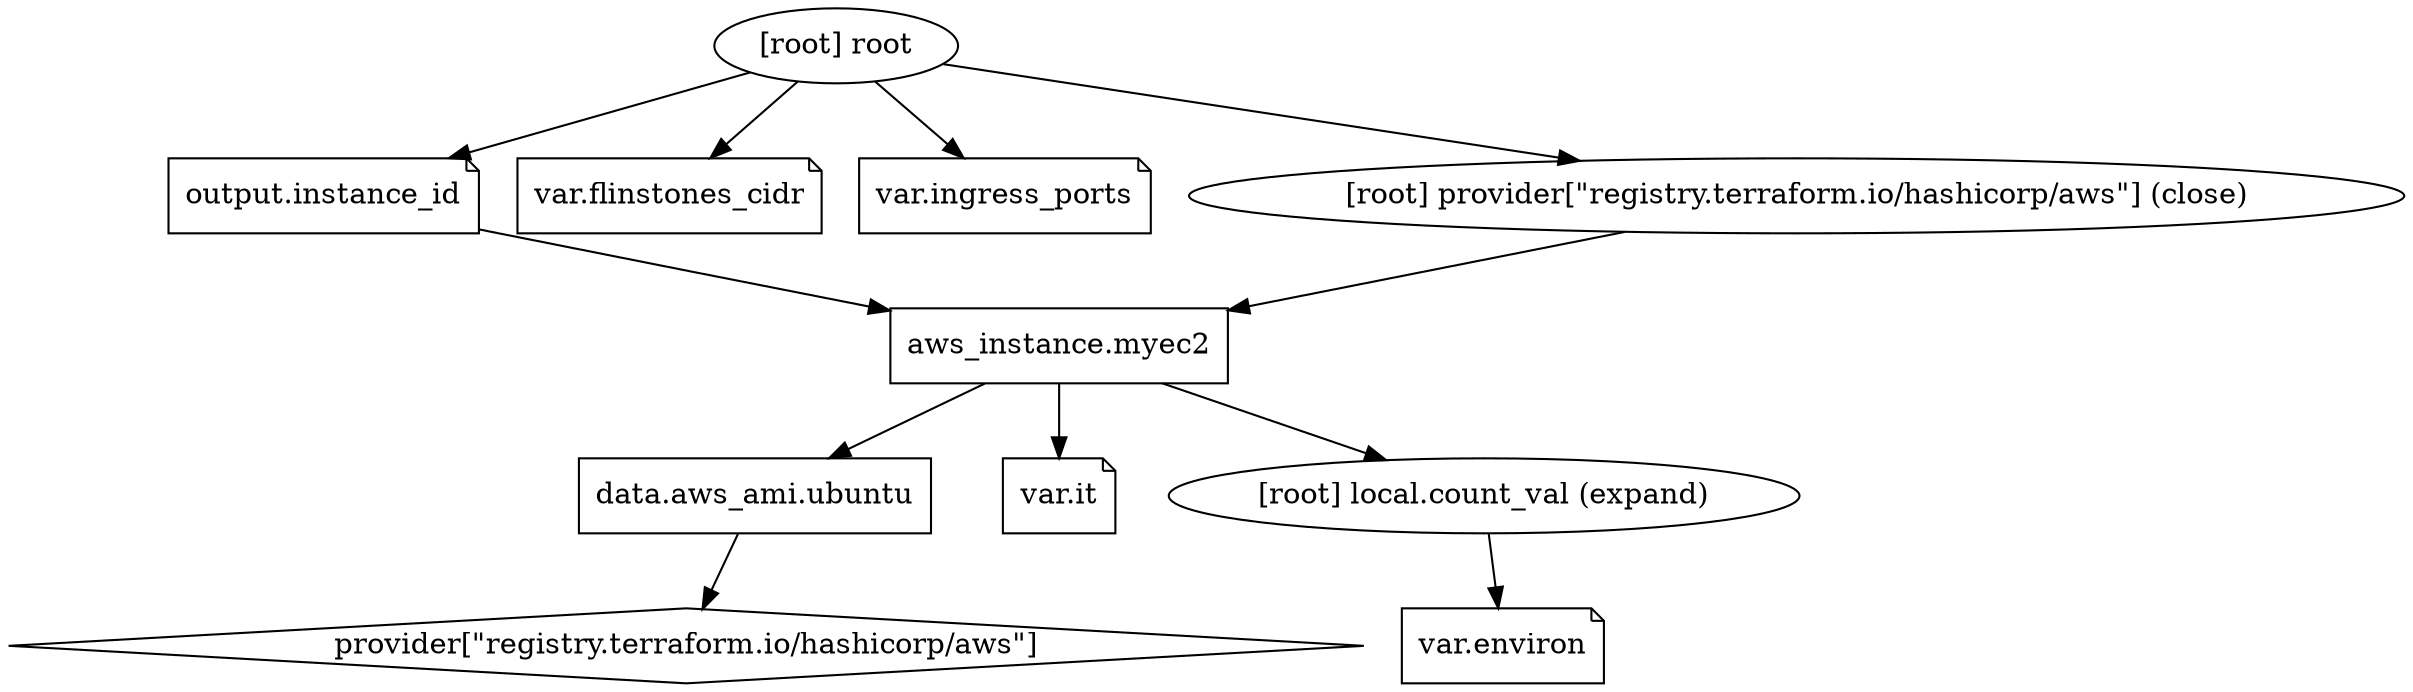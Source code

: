 digraph {
	compound = "true"
	newrank = "true"
	subgraph "root" {
		"[root] aws_instance.myec2 (expand)" [label = "aws_instance.myec2", shape = "box"]
		"[root] data.aws_ami.ubuntu (expand)" [label = "data.aws_ami.ubuntu", shape = "box"]
		"[root] output.instance_id" [label = "output.instance_id", shape = "note"]
		"[root] provider[\"registry.terraform.io/hashicorp/aws\"]" [label = "provider[\"registry.terraform.io/hashicorp/aws\"]", shape = "diamond"]
		"[root] var.environ" [label = "var.environ", shape = "note"]
		"[root] var.flinstones_cidr" [label = "var.flinstones_cidr", shape = "note"]
		"[root] var.ingress_ports" [label = "var.ingress_ports", shape = "note"]
		"[root] var.it" [label = "var.it", shape = "note"]
		"[root] aws_instance.myec2 (expand)" -> "[root] data.aws_ami.ubuntu (expand)"
		"[root] aws_instance.myec2 (expand)" -> "[root] local.count_val (expand)"
		"[root] aws_instance.myec2 (expand)" -> "[root] var.it"
		"[root] data.aws_ami.ubuntu (expand)" -> "[root] provider[\"registry.terraform.io/hashicorp/aws\"]"
		"[root] local.count_val (expand)" -> "[root] var.environ"
		"[root] output.instance_id" -> "[root] aws_instance.myec2 (expand)"
		"[root] provider[\"registry.terraform.io/hashicorp/aws\"] (close)" -> "[root] aws_instance.myec2 (expand)"
		"[root] root" -> "[root] output.instance_id"
		"[root] root" -> "[root] provider[\"registry.terraform.io/hashicorp/aws\"] (close)"
		"[root] root" -> "[root] var.flinstones_cidr"
		"[root] root" -> "[root] var.ingress_ports"
	}
}

